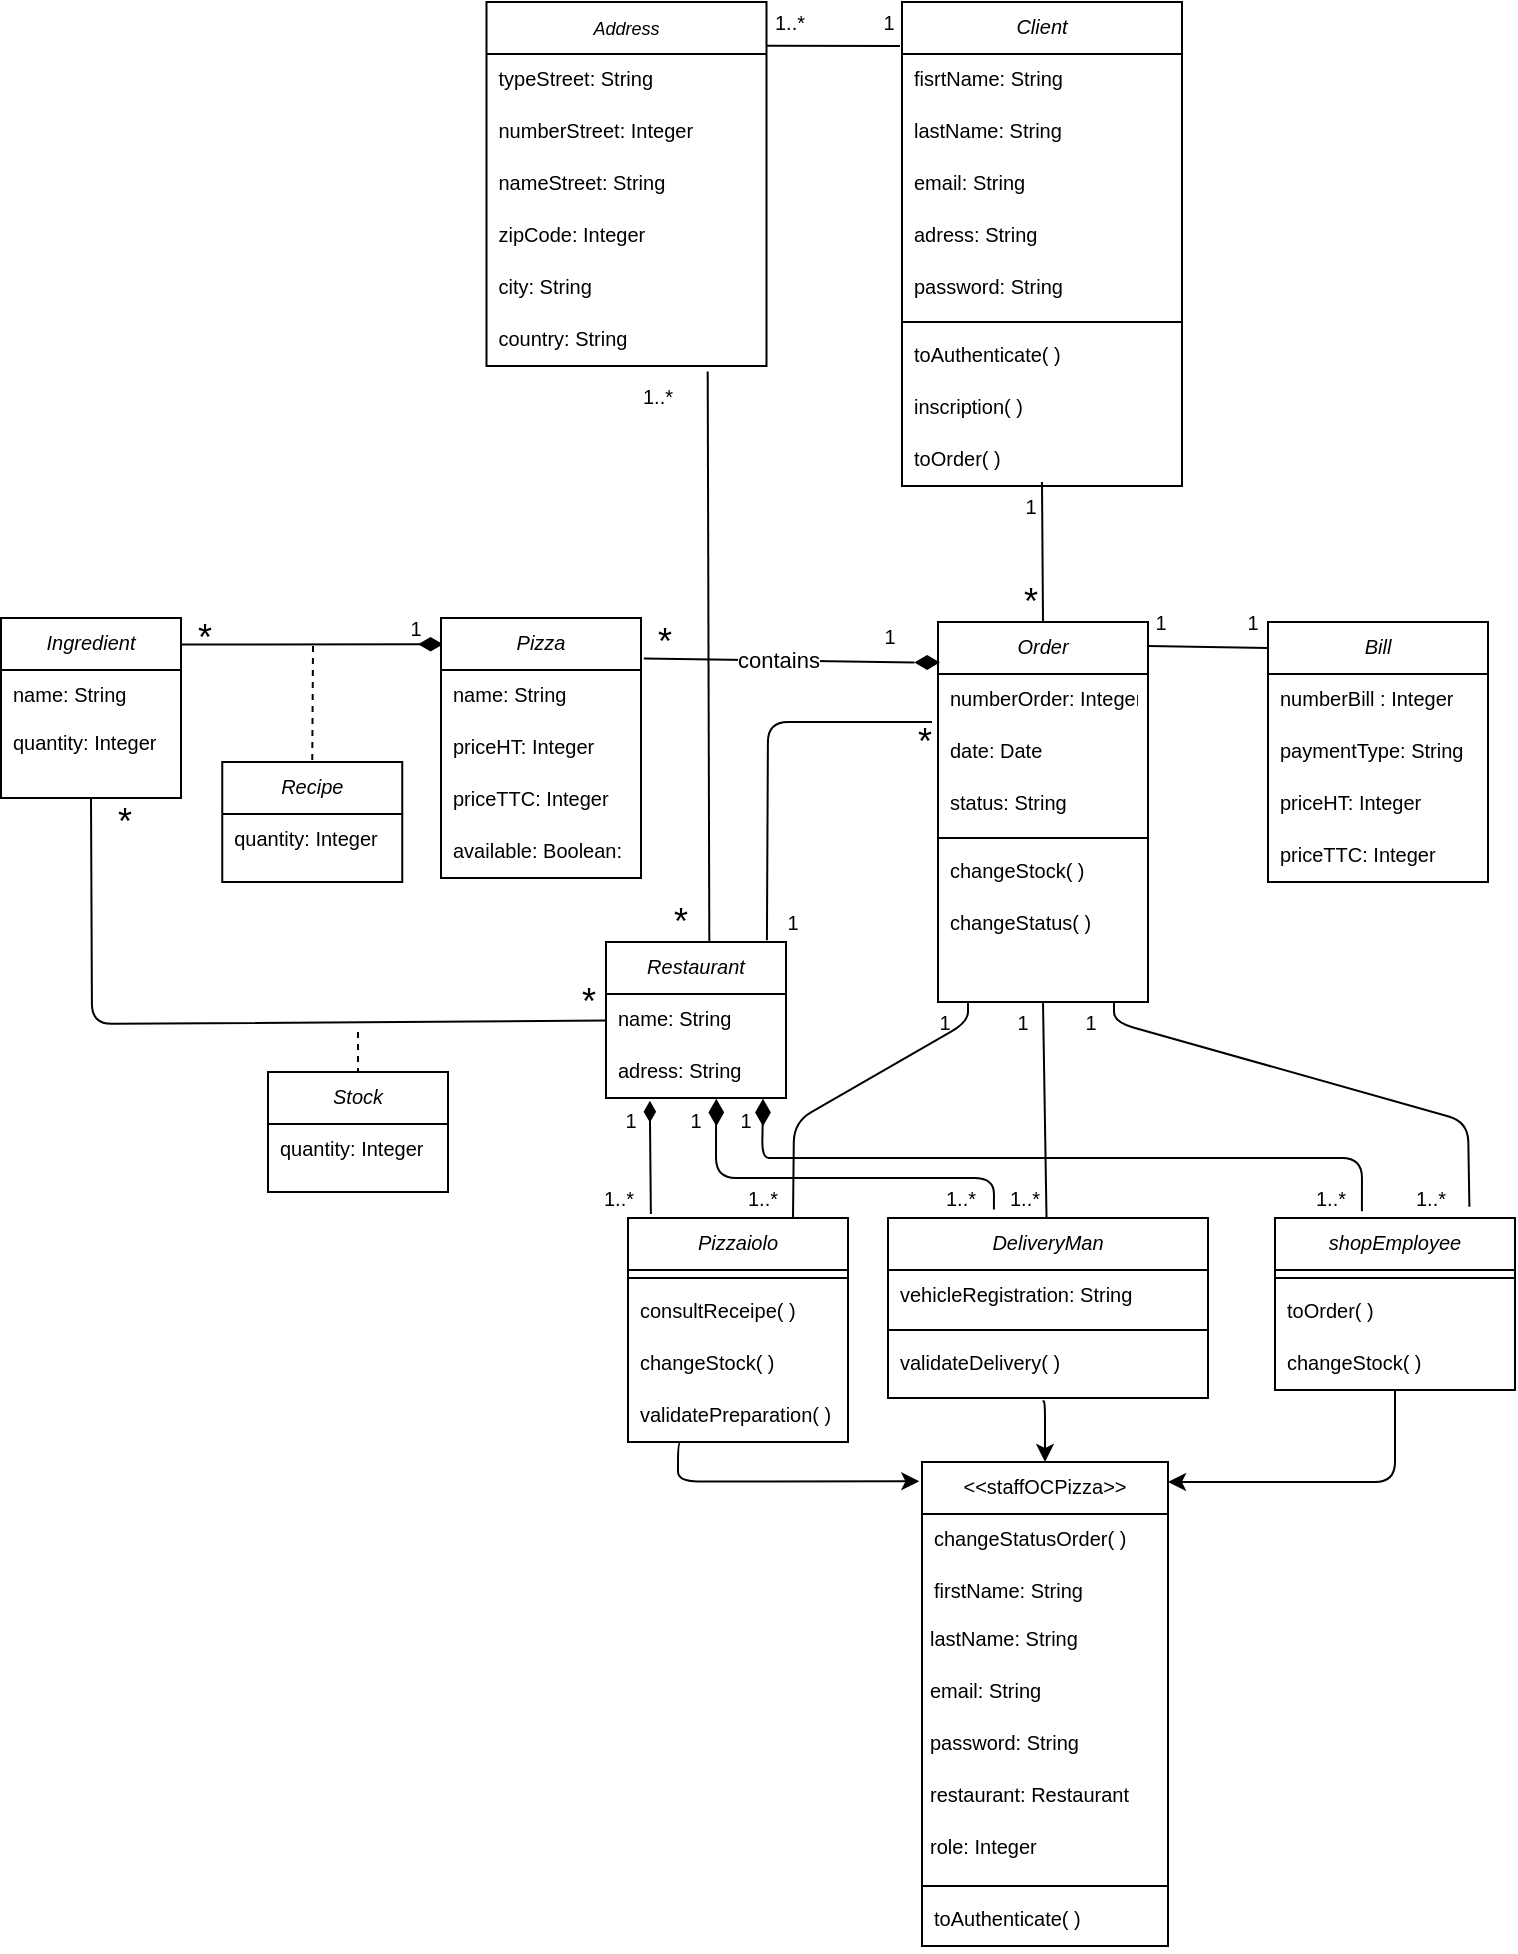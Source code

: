 <mxfile version="13.6.2" type="github">
  <diagram id="C5RBs43oDa-KdzZeNtuy" name="Page-1">
    <mxGraphModel dx="528" dy="497" grid="1" gridSize="10" guides="1" tooltips="1" connect="1" arrows="1" fold="1" page="1" pageScale="1" pageWidth="827" pageHeight="1169" math="0" shadow="0">
      <root>
        <mxCell id="WIyWlLk6GJQsqaUBKTNV-0" />
        <mxCell id="WIyWlLk6GJQsqaUBKTNV-1" parent="WIyWlLk6GJQsqaUBKTNV-0" />
        <mxCell id="lugFvvRaNLMIri5eGXb2-3" value="" style="endArrow=none;html=1;exitX=0.5;exitY=0;exitDx=0;exitDy=0;" parent="WIyWlLk6GJQsqaUBKTNV-1" source="zkfFHV4jXpPFQw0GAbJ--13" edge="1">
          <mxGeometry width="50" height="50" relative="1" as="geometry">
            <mxPoint x="542" y="510" as="sourcePoint" />
            <mxPoint x="527" y="250" as="targetPoint" />
          </mxGeometry>
        </mxCell>
        <mxCell id="lugFvvRaNLMIri5eGXb2-5" value="" style="endArrow=none;html=1;exitX=1;exitY=0.063;exitDx=0;exitDy=0;exitPerimeter=0;" parent="WIyWlLk6GJQsqaUBKTNV-1" source="zkfFHV4jXpPFQw0GAbJ--13" edge="1">
          <mxGeometry width="50" height="50" relative="1" as="geometry">
            <mxPoint x="670" y="440" as="sourcePoint" />
            <mxPoint x="640" y="333" as="targetPoint" />
          </mxGeometry>
        </mxCell>
        <mxCell id="lugFvvRaNLMIri5eGXb2-20" value="contains" style="endArrow=none;html=1;exitX=1.014;exitY=0.156;exitDx=0;exitDy=0;exitPerimeter=0;entryX=1.084;entryY=0.507;entryDx=0;entryDy=0;entryPerimeter=0;" parent="WIyWlLk6GJQsqaUBKTNV-1" source="lugFvvRaNLMIri5eGXb2-15" target="lugFvvRaNLMIri5eGXb2-106" edge="1">
          <mxGeometry width="50" height="50" relative="1" as="geometry">
            <mxPoint x="400" y="336" as="sourcePoint" />
            <mxPoint x="440" y="336" as="targetPoint" />
          </mxGeometry>
        </mxCell>
        <mxCell id="lugFvvRaNLMIri5eGXb2-25" value="" style="endArrow=none;html=1;exitX=1.005;exitY=0.147;exitDx=0;exitDy=0;exitPerimeter=0;entryX=0.898;entryY=0.507;entryDx=0;entryDy=0;entryPerimeter=0;" parent="WIyWlLk6GJQsqaUBKTNV-1" source="lugFvvRaNLMIri5eGXb2-21" target="lugFvvRaNLMIri5eGXb2-108" edge="1">
          <mxGeometry width="50" height="50" relative="1" as="geometry">
            <mxPoint x="210.98" y="328" as="sourcePoint" />
            <mxPoint x="206.5" y="333" as="targetPoint" />
          </mxGeometry>
        </mxCell>
        <mxCell id="lugFvvRaNLMIri5eGXb2-30" value="" style="endArrow=none;html=1;fontSize=10;entryX=0.5;entryY=0;entryDx=0;entryDy=0;rounded=1;dashed=1;" parent="WIyWlLk6GJQsqaUBKTNV-1" target="lugFvvRaNLMIri5eGXb2-26" edge="1">
          <mxGeometry width="50" height="50" relative="1" as="geometry">
            <mxPoint x="162.5" y="332" as="sourcePoint" />
            <mxPoint x="186.5" y="262" as="targetPoint" />
          </mxGeometry>
        </mxCell>
        <mxCell id="lugFvvRaNLMIri5eGXb2-35" value="" style="endArrow=none;html=1;fontSize=10;entryX=0.5;entryY=0;entryDx=0;entryDy=0;dashed=1;" parent="WIyWlLk6GJQsqaUBKTNV-1" target="lugFvvRaNLMIri5eGXb2-32" edge="1">
          <mxGeometry width="50" height="50" relative="1" as="geometry">
            <mxPoint x="185" y="525" as="sourcePoint" />
            <mxPoint x="180" y="415" as="targetPoint" />
          </mxGeometry>
        </mxCell>
        <mxCell id="lugFvvRaNLMIri5eGXb2-36" value="" style="endArrow=none;html=1;fontSize=10;entryX=0.5;entryY=1;entryDx=0;entryDy=0;" parent="WIyWlLk6GJQsqaUBKTNV-1" source="zkfFHV4jXpPFQw0GAbJ--6" target="lugFvvRaNLMIri5eGXb2-21" edge="1">
          <mxGeometry width="50" height="50" relative="1" as="geometry">
            <mxPoint x="90" y="570" as="sourcePoint" />
            <mxPoint x="140" y="520" as="targetPoint" />
            <Array as="points">
              <mxPoint x="52" y="521" />
            </Array>
          </mxGeometry>
        </mxCell>
        <mxCell id="lugFvvRaNLMIri5eGXb2-37" value="" style="endArrow=none;html=1;fontSize=10;exitX=0.894;exitY=-0.011;exitDx=0;exitDy=0;endSize=1;startSize=1;exitPerimeter=0;" parent="WIyWlLk6GJQsqaUBKTNV-1" source="zkfFHV4jXpPFQw0GAbJ--6" edge="1">
          <mxGeometry width="50" height="50" relative="1" as="geometry">
            <mxPoint x="380" y="490" as="sourcePoint" />
            <mxPoint x="472" y="370" as="targetPoint" />
            <Array as="points">
              <mxPoint x="390" y="370" />
            </Array>
          </mxGeometry>
        </mxCell>
        <mxCell id="lugFvvRaNLMIri5eGXb2-59" value="" style="endArrow=none;html=1;fontSize=10;entryX=0.5;entryY=1;entryDx=0;entryDy=0;" parent="WIyWlLk6GJQsqaUBKTNV-1" source="lugFvvRaNLMIri5eGXb2-44" target="zkfFHV4jXpPFQw0GAbJ--13" edge="1">
          <mxGeometry width="50" height="50" relative="1" as="geometry">
            <mxPoint x="510" y="570" as="sourcePoint" />
            <mxPoint x="560" y="520" as="targetPoint" />
          </mxGeometry>
        </mxCell>
        <mxCell id="lugFvvRaNLMIri5eGXb2-60" value="" style="endArrow=none;html=1;strokeColor=#000000;fontSize=10;exitX=0.75;exitY=0;exitDx=0;exitDy=0;" parent="WIyWlLk6GJQsqaUBKTNV-1" source="lugFvvRaNLMIri5eGXb2-38" edge="1">
          <mxGeometry width="50" height="50" relative="1" as="geometry">
            <mxPoint x="410" y="590" as="sourcePoint" />
            <mxPoint x="490" y="510" as="targetPoint" />
            <Array as="points">
              <mxPoint x="403" y="570" />
              <mxPoint x="490" y="520" />
            </Array>
          </mxGeometry>
        </mxCell>
        <mxCell id="lugFvvRaNLMIri5eGXb2-61" value="" style="endArrow=none;html=1;strokeColor=#000000;fontSize=10;exitX=0.81;exitY=-0.066;exitDx=0;exitDy=0;exitPerimeter=0;" parent="WIyWlLk6GJQsqaUBKTNV-1" source="lugFvvRaNLMIri5eGXb2-48" edge="1">
          <mxGeometry width="50" height="50" relative="1" as="geometry">
            <mxPoint x="740" y="659" as="sourcePoint" />
            <mxPoint x="563" y="510" as="targetPoint" />
            <Array as="points">
              <mxPoint x="740" y="570" />
              <mxPoint x="563" y="520" />
            </Array>
          </mxGeometry>
        </mxCell>
        <mxCell id="lugFvvRaNLMIri5eGXb2-63" value="" style="endArrow=none;html=1;strokeColor=#000000;fontSize=10;exitX=0.331;exitY=-0.047;exitDx=0;exitDy=0;exitPerimeter=0;entryX=0.937;entryY=0.519;entryDx=0;entryDy=0;entryPerimeter=0;" parent="WIyWlLk6GJQsqaUBKTNV-1" source="lugFvvRaNLMIri5eGXb2-44" target="lugFvvRaNLMIri5eGXb2-104" edge="1">
          <mxGeometry width="50" height="50" relative="1" as="geometry">
            <mxPoint x="443" y="548" as="sourcePoint" />
            <mxPoint x="333" y="588" as="targetPoint" />
            <Array as="points">
              <mxPoint x="503" y="598" />
              <mxPoint x="364" y="598" />
            </Array>
          </mxGeometry>
        </mxCell>
        <mxCell id="lugFvvRaNLMIri5eGXb2-68" value="1" style="text;html=1;strokeColor=none;fillColor=none;align=center;verticalAlign=middle;whiteSpace=wrap;rounded=0;fontSize=10;" parent="WIyWlLk6GJQsqaUBKTNV-1" vertex="1">
          <mxGeometry x="510" y="252" width="23" height="20" as="geometry" />
        </mxCell>
        <mxCell id="lugFvvRaNLMIri5eGXb2-69" value="&lt;font style=&quot;font-size: 18px&quot;&gt;*&lt;/font&gt;" style="text;html=1;strokeColor=none;fillColor=none;align=center;verticalAlign=middle;whiteSpace=wrap;rounded=0;fontSize=10;" parent="WIyWlLk6GJQsqaUBKTNV-1" vertex="1">
          <mxGeometry x="510" y="300" width="23" height="20" as="geometry" />
        </mxCell>
        <mxCell id="lugFvvRaNLMIri5eGXb2-70" value="1" style="text;html=1;strokeColor=none;fillColor=none;align=center;verticalAlign=middle;whiteSpace=wrap;rounded=0;fontSize=10;" parent="WIyWlLk6GJQsqaUBKTNV-1" vertex="1">
          <mxGeometry x="442.83" y="320.5" width="15.5" height="13" as="geometry" />
        </mxCell>
        <mxCell id="lugFvvRaNLMIri5eGXb2-71" value="&lt;font style=&quot;font-size: 18px&quot;&gt;*&lt;/font&gt;" style="text;html=1;strokeColor=none;fillColor=none;align=center;verticalAlign=middle;whiteSpace=wrap;rounded=0;fontSize=10;" parent="WIyWlLk6GJQsqaUBKTNV-1" vertex="1">
          <mxGeometry x="327" y="320" width="23" height="20" as="geometry" />
        </mxCell>
        <mxCell id="lugFvvRaNLMIri5eGXb2-73" value="1" style="text;html=1;strokeColor=none;fillColor=none;align=center;verticalAlign=middle;whiteSpace=wrap;rounded=0;fontSize=10;" parent="WIyWlLk6GJQsqaUBKTNV-1" vertex="1">
          <mxGeometry x="620.5" y="310" width="23" height="20" as="geometry" />
        </mxCell>
        <mxCell id="lugFvvRaNLMIri5eGXb2-74" value="1" style="text;html=1;strokeColor=none;fillColor=none;align=center;verticalAlign=middle;whiteSpace=wrap;rounded=0;fontSize=10;" parent="WIyWlLk6GJQsqaUBKTNV-1" vertex="1">
          <mxGeometry x="574.5" y="310" width="23" height="20" as="geometry" />
        </mxCell>
        <mxCell id="lugFvvRaNLMIri5eGXb2-75" value="1" style="text;html=1;strokeColor=none;fillColor=none;align=center;verticalAlign=middle;whiteSpace=wrap;rounded=0;fontSize=10;" parent="WIyWlLk6GJQsqaUBKTNV-1" vertex="1">
          <mxGeometry x="206.33" y="314.5" width="15.75" height="17" as="geometry" />
        </mxCell>
        <mxCell id="lugFvvRaNLMIri5eGXb2-77" value="&lt;font style=&quot;font-size: 18px&quot;&gt;*&lt;/font&gt;" style="text;html=1;strokeColor=none;fillColor=none;align=center;verticalAlign=middle;whiteSpace=wrap;rounded=0;fontSize=10;" parent="WIyWlLk6GJQsqaUBKTNV-1" vertex="1">
          <mxGeometry x="96.5" y="318" width="23" height="20" as="geometry" />
        </mxCell>
        <mxCell id="lugFvvRaNLMIri5eGXb2-151" value="Address" style="swimlane;fontStyle=2;childLayout=stackLayout;horizontal=1;startSize=26;fillColor=none;horizontalStack=0;resizeParent=1;resizeParentMax=0;resizeLast=0;collapsible=1;marginBottom=0;strokeWidth=1;fontSize=9;" parent="WIyWlLk6GJQsqaUBKTNV-1" vertex="1">
          <mxGeometry x="249.25" y="10" width="140" height="182" as="geometry" />
        </mxCell>
        <mxCell id="lugFvvRaNLMIri5eGXb2-152" value="typeStreet: String" style="text;strokeColor=none;fillColor=none;align=left;verticalAlign=top;spacingLeft=4;spacingRight=4;overflow=hidden;rotatable=0;points=[[0,0.5],[1,0.5]];portConstraint=eastwest;fontSize=10;" parent="lugFvvRaNLMIri5eGXb2-151" vertex="1">
          <mxGeometry y="26" width="140" height="26" as="geometry" />
        </mxCell>
        <mxCell id="lugFvvRaNLMIri5eGXb2-153" value="numberStreet: Integer" style="text;strokeColor=none;fillColor=none;align=left;verticalAlign=top;spacingLeft=4;spacingRight=4;overflow=hidden;rotatable=0;points=[[0,0.5],[1,0.5]];portConstraint=eastwest;fontSize=10;" parent="lugFvvRaNLMIri5eGXb2-151" vertex="1">
          <mxGeometry y="52" width="140" height="26" as="geometry" />
        </mxCell>
        <mxCell id="lugFvvRaNLMIri5eGXb2-154" value="nameStreet: String" style="text;strokeColor=none;fillColor=none;align=left;verticalAlign=top;spacingLeft=4;spacingRight=4;overflow=hidden;rotatable=0;points=[[0,0.5],[1,0.5]];portConstraint=eastwest;fontSize=10;" parent="lugFvvRaNLMIri5eGXb2-151" vertex="1">
          <mxGeometry y="78" width="140" height="26" as="geometry" />
        </mxCell>
        <mxCell id="lugFvvRaNLMIri5eGXb2-155" value="zipCode: Integer" style="text;strokeColor=none;fillColor=none;align=left;verticalAlign=top;spacingLeft=4;spacingRight=4;overflow=hidden;rotatable=0;points=[[0,0.5],[1,0.5]];portConstraint=eastwest;fontSize=10;" parent="lugFvvRaNLMIri5eGXb2-151" vertex="1">
          <mxGeometry y="104" width="140" height="26" as="geometry" />
        </mxCell>
        <mxCell id="lugFvvRaNLMIri5eGXb2-156" value="city: String" style="text;strokeColor=none;fillColor=none;align=left;verticalAlign=top;spacingLeft=4;spacingRight=4;overflow=hidden;rotatable=0;points=[[0,0.5],[1,0.5]];portConstraint=eastwest;fontSize=10;" parent="lugFvvRaNLMIri5eGXb2-151" vertex="1">
          <mxGeometry y="130" width="140" height="26" as="geometry" />
        </mxCell>
        <mxCell id="lugFvvRaNLMIri5eGXb2-157" value="country: String" style="text;strokeColor=none;fillColor=none;align=left;verticalAlign=top;spacingLeft=4;spacingRight=4;overflow=hidden;rotatable=0;points=[[0,0.5],[1,0.5]];portConstraint=eastwest;fontSize=10;" parent="lugFvvRaNLMIri5eGXb2-151" vertex="1">
          <mxGeometry y="156" width="140" height="26" as="geometry" />
        </mxCell>
        <mxCell id="lugFvvRaNLMIri5eGXb2-79" value="1" style="text;html=1;strokeColor=none;fillColor=none;align=center;verticalAlign=middle;whiteSpace=wrap;rounded=0;fontSize=10;" parent="WIyWlLk6GJQsqaUBKTNV-1" vertex="1">
          <mxGeometry x="391" y="460" width="23" height="20" as="geometry" />
        </mxCell>
        <mxCell id="lugFvvRaNLMIri5eGXb2-80" value="&lt;font style=&quot;font-size: 18px&quot;&gt;*&lt;/font&gt;" style="text;html=1;strokeColor=none;fillColor=none;align=center;verticalAlign=middle;whiteSpace=wrap;rounded=0;fontSize=10;" parent="WIyWlLk6GJQsqaUBKTNV-1" vertex="1">
          <mxGeometry x="457" y="370" width="23" height="20" as="geometry" />
        </mxCell>
        <mxCell id="zkfFHV4jXpPFQw0GAbJ--0" value="Client" style="swimlane;fontStyle=2;align=center;verticalAlign=top;childLayout=stackLayout;horizontal=1;startSize=26;horizontalStack=0;resizeParent=1;resizeLast=0;collapsible=1;marginBottom=0;rounded=0;shadow=0;strokeWidth=1;fontSize=10;" parent="WIyWlLk6GJQsqaUBKTNV-1" vertex="1">
          <mxGeometry x="457" y="10" width="140" height="242" as="geometry">
            <mxRectangle x="230" y="140" width="160" height="26" as="alternateBounds" />
          </mxGeometry>
        </mxCell>
        <mxCell id="zkfFHV4jXpPFQw0GAbJ--1" value="fisrtName: String" style="text;align=left;verticalAlign=top;spacingLeft=4;spacingRight=4;overflow=hidden;rotatable=0;points=[[0,0.5],[1,0.5]];portConstraint=eastwest;strokeWidth=1;fontSize=10;" parent="zkfFHV4jXpPFQw0GAbJ--0" vertex="1">
          <mxGeometry y="26" width="140" height="26" as="geometry" />
        </mxCell>
        <mxCell id="zkfFHV4jXpPFQw0GAbJ--2" value="lastName: String" style="text;align=left;verticalAlign=top;spacingLeft=4;spacingRight=4;overflow=hidden;rotatable=0;points=[[0,0.5],[1,0.5]];portConstraint=eastwest;rounded=0;shadow=0;html=0;strokeWidth=1;fontSize=10;" parent="zkfFHV4jXpPFQw0GAbJ--0" vertex="1">
          <mxGeometry y="52" width="140" height="26" as="geometry" />
        </mxCell>
        <mxCell id="zkfFHV4jXpPFQw0GAbJ--3" value="email: String" style="text;align=left;verticalAlign=top;spacingLeft=4;spacingRight=4;overflow=hidden;rotatable=0;points=[[0,0.5],[1,0.5]];portConstraint=eastwest;rounded=0;shadow=0;html=0;strokeWidth=1;fontSize=10;" parent="zkfFHV4jXpPFQw0GAbJ--0" vertex="1">
          <mxGeometry y="78" width="140" height="26" as="geometry" />
        </mxCell>
        <mxCell id="zkfFHV4jXpPFQw0GAbJ--5" value="adress: String" style="text;align=left;verticalAlign=top;spacingLeft=4;spacingRight=4;overflow=hidden;rotatable=0;points=[[0,0.5],[1,0.5]];portConstraint=eastwest;strokeWidth=1;fontSize=10;" parent="zkfFHV4jXpPFQw0GAbJ--0" vertex="1">
          <mxGeometry y="104" width="140" height="26" as="geometry" />
        </mxCell>
        <mxCell id="lugFvvRaNLMIri5eGXb2-7" value="password: String" style="text;align=left;verticalAlign=top;spacingLeft=4;spacingRight=4;overflow=hidden;rotatable=0;points=[[0,0.5],[1,0.5]];portConstraint=eastwest;strokeWidth=1;fontSize=10;" parent="zkfFHV4jXpPFQw0GAbJ--0" vertex="1">
          <mxGeometry y="130" width="140" height="26" as="geometry" />
        </mxCell>
        <mxCell id="zkfFHV4jXpPFQw0GAbJ--4" value="" style="line;html=1;strokeWidth=1;align=left;verticalAlign=middle;spacingTop=-1;spacingLeft=3;spacingRight=3;rotatable=0;labelPosition=right;points=[];portConstraint=eastwest;" parent="zkfFHV4jXpPFQw0GAbJ--0" vertex="1">
          <mxGeometry y="156" width="140" height="8" as="geometry" />
        </mxCell>
        <mxCell id="lugFvvRaNLMIri5eGXb2-8" value="toAuthenticate( )" style="text;align=left;verticalAlign=top;spacingLeft=4;spacingRight=4;overflow=hidden;rotatable=0;points=[[0,0.5],[1,0.5]];portConstraint=eastwest;strokeWidth=1;fontSize=10;" parent="zkfFHV4jXpPFQw0GAbJ--0" vertex="1">
          <mxGeometry y="164" width="140" height="26" as="geometry" />
        </mxCell>
        <mxCell id="lugFvvRaNLMIri5eGXb2-115" value="inscription( ) " style="text;align=left;verticalAlign=top;spacingLeft=4;spacingRight=4;overflow=hidden;rotatable=0;points=[[0,0.5],[1,0.5]];portConstraint=eastwest;strokeWidth=1;fontSize=10;" parent="zkfFHV4jXpPFQw0GAbJ--0" vertex="1">
          <mxGeometry y="190" width="140" height="26" as="geometry" />
        </mxCell>
        <mxCell id="lugFvvRaNLMIri5eGXb2-116" value="toOrder( )" style="text;align=left;verticalAlign=top;spacingLeft=4;spacingRight=4;overflow=hidden;rotatable=0;points=[[0,0.5],[1,0.5]];portConstraint=eastwest;strokeWidth=1;fontSize=10;" parent="zkfFHV4jXpPFQw0GAbJ--0" vertex="1">
          <mxGeometry y="216" width="140" height="26" as="geometry" />
        </mxCell>
        <mxCell id="lugFvvRaNLMIri5eGXb2-81" value="1" style="text;html=1;strokeColor=none;fillColor=none;align=center;verticalAlign=middle;whiteSpace=wrap;rounded=0;fontSize=10;" parent="WIyWlLk6GJQsqaUBKTNV-1" vertex="1">
          <mxGeometry x="315.5" y="558" width="11" height="22.5" as="geometry" />
        </mxCell>
        <mxCell id="lugFvvRaNLMIri5eGXb2-84" value="1" style="text;html=1;strokeColor=none;fillColor=none;align=center;verticalAlign=middle;whiteSpace=wrap;rounded=0;fontSize=10;" parent="WIyWlLk6GJQsqaUBKTNV-1" vertex="1">
          <mxGeometry x="376" y="561.75" width="6" height="15" as="geometry" />
        </mxCell>
        <mxCell id="lugFvvRaNLMIri5eGXb2-85" value="1" style="text;html=1;strokeColor=none;fillColor=none;align=center;verticalAlign=middle;whiteSpace=wrap;rounded=0;fontSize=10;" parent="WIyWlLk6GJQsqaUBKTNV-1" vertex="1">
          <mxGeometry x="350" y="561.75" width="8" height="15" as="geometry" />
        </mxCell>
        <mxCell id="lugFvvRaNLMIri5eGXb2-86" value="" style="endArrow=none;html=1;strokeColor=#000000;fontSize=10;entryX=0.908;entryY=0.519;entryDx=0;entryDy=0;exitX=0.308;exitY=-0.05;exitDx=0;exitDy=0;exitPerimeter=0;entryPerimeter=0;" parent="WIyWlLk6GJQsqaUBKTNV-1" target="lugFvvRaNLMIri5eGXb2-105" edge="1">
          <mxGeometry width="50" height="50" relative="1" as="geometry">
            <mxPoint x="686.96" y="614.6" as="sourcePoint" />
            <mxPoint x="340.5" y="558" as="targetPoint" />
            <Array as="points">
              <mxPoint x="687" y="588" />
              <mxPoint x="401" y="588" />
              <mxPoint x="387" y="588" />
            </Array>
          </mxGeometry>
        </mxCell>
        <mxCell id="lugFvvRaNLMIri5eGXb2-88" value="1" style="text;html=1;strokeColor=none;fillColor=none;align=center;verticalAlign=middle;whiteSpace=wrap;rounded=0;fontSize=10;" parent="WIyWlLk6GJQsqaUBKTNV-1" vertex="1">
          <mxGeometry x="467" y="510" width="23" height="20" as="geometry" />
        </mxCell>
        <mxCell id="lugFvvRaNLMIri5eGXb2-89" value="1" style="text;html=1;strokeColor=none;fillColor=none;align=center;verticalAlign=middle;whiteSpace=wrap;rounded=0;fontSize=10;" parent="WIyWlLk6GJQsqaUBKTNV-1" vertex="1">
          <mxGeometry x="506" y="510" width="23" height="20" as="geometry" />
        </mxCell>
        <mxCell id="lugFvvRaNLMIri5eGXb2-90" value="1" style="text;html=1;strokeColor=none;fillColor=none;align=center;verticalAlign=middle;whiteSpace=wrap;rounded=0;fontSize=10;" parent="WIyWlLk6GJQsqaUBKTNV-1" vertex="1">
          <mxGeometry x="540" y="510" width="23" height="20" as="geometry" />
        </mxCell>
        <mxCell id="lugFvvRaNLMIri5eGXb2-92" value="1..*" style="text;html=1;strokeColor=none;fillColor=none;align=center;verticalAlign=middle;whiteSpace=wrap;rounded=0;fontSize=10;" parent="WIyWlLk6GJQsqaUBKTNV-1" vertex="1">
          <mxGeometry x="376" y="598" width="23" height="20" as="geometry" />
        </mxCell>
        <mxCell id="lugFvvRaNLMIri5eGXb2-93" value="1..*" style="text;html=1;strokeColor=none;fillColor=none;align=center;verticalAlign=middle;whiteSpace=wrap;rounded=0;fontSize=10;" parent="WIyWlLk6GJQsqaUBKTNV-1" vertex="1">
          <mxGeometry x="507" y="598" width="23" height="20" as="geometry" />
        </mxCell>
        <mxCell id="lugFvvRaNLMIri5eGXb2-94" value="1..*" style="text;html=1;strokeColor=none;fillColor=none;align=center;verticalAlign=middle;whiteSpace=wrap;rounded=0;fontSize=10;" parent="WIyWlLk6GJQsqaUBKTNV-1" vertex="1">
          <mxGeometry x="710" y="598" width="23" height="20" as="geometry" />
        </mxCell>
        <mxCell id="lugFvvRaNLMIri5eGXb2-96" value="" style="endArrow=none;html=1;strokeColor=#000000;fontSize=10;exitX=0.104;exitY=-0.018;exitDx=0;exitDy=0;exitPerimeter=0;" parent="WIyWlLk6GJQsqaUBKTNV-1" source="lugFvvRaNLMIri5eGXb2-38" target="lugFvvRaNLMIri5eGXb2-103" edge="1">
          <mxGeometry width="50" height="50" relative="1" as="geometry">
            <mxPoint x="296" y="638" as="sourcePoint" />
            <mxPoint x="296" y="578" as="targetPoint" />
            <Array as="points" />
          </mxGeometry>
        </mxCell>
        <mxCell id="lugFvvRaNLMIri5eGXb2-103" value="" style="html=1;whiteSpace=wrap;aspect=fixed;shape=isoRectangle;strokeWidth=1;fontSize=10;rotation=90;fillColor=#000000;" parent="WIyWlLk6GJQsqaUBKTNV-1" vertex="1">
          <mxGeometry x="326.5" y="562.17" width="8.89" height="5.33" as="geometry" />
        </mxCell>
        <mxCell id="lugFvvRaNLMIri5eGXb2-104" value="" style="html=1;whiteSpace=wrap;aspect=fixed;shape=isoRectangle;strokeWidth=1;fontSize=10;rotation=90;fillColor=#000000;" parent="WIyWlLk6GJQsqaUBKTNV-1" vertex="1">
          <mxGeometry x="358.33" y="561.75" width="11.67" height="7" as="geometry" />
        </mxCell>
        <mxCell id="lugFvvRaNLMIri5eGXb2-105" value="" style="html=1;whiteSpace=wrap;aspect=fixed;shape=isoRectangle;strokeWidth=1;fontSize=10;rotation=90;fillColor=#000000;" parent="WIyWlLk6GJQsqaUBKTNV-1" vertex="1">
          <mxGeometry x="381.66" y="561.75" width="11.67" height="7" as="geometry" />
        </mxCell>
        <mxCell id="zkfFHV4jXpPFQw0GAbJ--13" value="Order" style="swimlane;fontStyle=2;align=center;verticalAlign=top;childLayout=stackLayout;horizontal=1;startSize=26;horizontalStack=0;resizeParent=1;resizeLast=0;collapsible=1;marginBottom=0;rounded=0;shadow=0;strokeWidth=1;fontSize=10;" parent="WIyWlLk6GJQsqaUBKTNV-1" vertex="1">
          <mxGeometry x="475" y="320" width="105" height="190" as="geometry">
            <mxRectangle x="340" y="380" width="170" height="26" as="alternateBounds" />
          </mxGeometry>
        </mxCell>
        <mxCell id="zkfFHV4jXpPFQw0GAbJ--14" value="numberOrder: Integer" style="text;align=left;verticalAlign=top;spacingLeft=4;spacingRight=4;overflow=hidden;rotatable=0;points=[[0,0.5],[1,0.5]];portConstraint=eastwest;fontSize=10;" parent="zkfFHV4jXpPFQw0GAbJ--13" vertex="1">
          <mxGeometry y="26" width="105" height="26" as="geometry" />
        </mxCell>
        <mxCell id="lugFvvRaNLMIri5eGXb2-12" value="date: Date&#xa;" style="text;align=left;verticalAlign=top;spacingLeft=4;spacingRight=4;overflow=hidden;rotatable=0;points=[[0,0.5],[1,0.5]];portConstraint=eastwest;fontSize=10;" parent="zkfFHV4jXpPFQw0GAbJ--13" vertex="1">
          <mxGeometry y="52" width="105" height="26" as="geometry" />
        </mxCell>
        <mxCell id="lugFvvRaNLMIri5eGXb2-13" value="status: String" style="text;align=left;verticalAlign=top;spacingLeft=4;spacingRight=4;overflow=hidden;rotatable=0;points=[[0,0.5],[1,0.5]];portConstraint=eastwest;fontSize=10;" parent="zkfFHV4jXpPFQw0GAbJ--13" vertex="1">
          <mxGeometry y="78" width="105" height="26" as="geometry" />
        </mxCell>
        <mxCell id="lugFvvRaNLMIri5eGXb2-117" value="" style="line;html=1;strokeWidth=1;align=left;verticalAlign=middle;spacingTop=-1;spacingLeft=3;spacingRight=3;rotatable=0;labelPosition=right;points=[];portConstraint=eastwest;" parent="zkfFHV4jXpPFQw0GAbJ--13" vertex="1">
          <mxGeometry y="104" width="105" height="8" as="geometry" />
        </mxCell>
        <mxCell id="lugFvvRaNLMIri5eGXb2-118" value="changeStock( )" style="text;align=left;verticalAlign=top;spacingLeft=4;spacingRight=4;overflow=hidden;rotatable=0;points=[[0,0.5],[1,0.5]];portConstraint=eastwest;fontSize=10;" parent="zkfFHV4jXpPFQw0GAbJ--13" vertex="1">
          <mxGeometry y="112" width="105" height="26" as="geometry" />
        </mxCell>
        <mxCell id="lugFvvRaNLMIri5eGXb2-119" value="changeStatus( ) " style="text;align=left;verticalAlign=top;spacingLeft=4;spacingRight=4;overflow=hidden;rotatable=0;points=[[0,0.5],[1,0.5]];portConstraint=eastwest;fontSize=10;" parent="zkfFHV4jXpPFQw0GAbJ--13" vertex="1">
          <mxGeometry y="138" width="105" height="26" as="geometry" />
        </mxCell>
        <mxCell id="zkfFHV4jXpPFQw0GAbJ--17" value="Bill" style="swimlane;fontStyle=2;align=center;verticalAlign=top;childLayout=stackLayout;horizontal=1;startSize=26;horizontalStack=0;resizeParent=1;resizeLast=0;collapsible=1;marginBottom=0;rounded=0;shadow=0;strokeWidth=1;fontSize=10;" parent="WIyWlLk6GJQsqaUBKTNV-1" vertex="1">
          <mxGeometry x="640" y="320" width="110" height="130" as="geometry">
            <mxRectangle x="550" y="140" width="160" height="26" as="alternateBounds" />
          </mxGeometry>
        </mxCell>
        <mxCell id="zkfFHV4jXpPFQw0GAbJ--18" value="numberBill : Integer" style="text;align=left;verticalAlign=top;spacingLeft=4;spacingRight=4;overflow=hidden;rotatable=0;points=[[0,0.5],[1,0.5]];portConstraint=eastwest;fontSize=10;" parent="zkfFHV4jXpPFQw0GAbJ--17" vertex="1">
          <mxGeometry y="26" width="110" height="26" as="geometry" />
        </mxCell>
        <mxCell id="zkfFHV4jXpPFQw0GAbJ--19" value="paymentType: String" style="text;align=left;verticalAlign=top;spacingLeft=4;spacingRight=4;overflow=hidden;rotatable=0;points=[[0,0.5],[1,0.5]];portConstraint=eastwest;rounded=0;shadow=0;html=0;fontSize=10;" parent="zkfFHV4jXpPFQw0GAbJ--17" vertex="1">
          <mxGeometry y="52" width="110" height="26" as="geometry" />
        </mxCell>
        <mxCell id="zkfFHV4jXpPFQw0GAbJ--20" value="priceHT: Integer" style="text;align=left;verticalAlign=top;spacingLeft=4;spacingRight=4;overflow=hidden;rotatable=0;points=[[0,0.5],[1,0.5]];portConstraint=eastwest;rounded=0;shadow=0;html=0;fontSize=10;" parent="zkfFHV4jXpPFQw0GAbJ--17" vertex="1">
          <mxGeometry y="78" width="110" height="26" as="geometry" />
        </mxCell>
        <mxCell id="lugFvvRaNLMIri5eGXb2-149" value="priceTTC: Integer" style="text;align=left;verticalAlign=top;spacingLeft=4;spacingRight=4;overflow=hidden;rotatable=0;points=[[0,0.5],[1,0.5]];portConstraint=eastwest;rounded=0;shadow=0;html=0;fontSize=10;" parent="zkfFHV4jXpPFQw0GAbJ--17" vertex="1">
          <mxGeometry y="104" width="110" height="26" as="geometry" />
        </mxCell>
        <mxCell id="lugFvvRaNLMIri5eGXb2-106" value="" style="html=1;whiteSpace=wrap;aspect=fixed;shape=isoRectangle;strokeWidth=1;fontSize=10;rotation=-180;fillColor=#000000;" parent="WIyWlLk6GJQsqaUBKTNV-1" vertex="1">
          <mxGeometry x="464.17" y="337" width="10.83" height="6.5" as="geometry" />
        </mxCell>
        <mxCell id="lugFvvRaNLMIri5eGXb2-108" value="" style="html=1;whiteSpace=wrap;aspect=fixed;shape=isoRectangle;strokeWidth=1;fontSize=10;rotation=-180;fillColor=#000000;" parent="WIyWlLk6GJQsqaUBKTNV-1" vertex="1">
          <mxGeometry x="216.03" y="328" width="10.47" height="6.28" as="geometry" />
        </mxCell>
        <mxCell id="lugFvvRaNLMIri5eGXb2-109" value="&lt;font style=&quot;font-size: 18px&quot;&gt;*&lt;/font&gt;" style="text;html=1;strokeColor=none;fillColor=none;align=center;verticalAlign=middle;whiteSpace=wrap;rounded=0;fontSize=10;" parent="WIyWlLk6GJQsqaUBKTNV-1" vertex="1">
          <mxGeometry x="56.5" y="410" width="23" height="20" as="geometry" />
        </mxCell>
        <mxCell id="lugFvvRaNLMIri5eGXb2-110" value="&lt;font style=&quot;font-size: 18px&quot;&gt;*&lt;/font&gt;" style="text;html=1;strokeColor=none;fillColor=none;align=center;verticalAlign=middle;whiteSpace=wrap;rounded=0;fontSize=10;" parent="WIyWlLk6GJQsqaUBKTNV-1" vertex="1">
          <mxGeometry x="289" y="500" width="23" height="20" as="geometry" />
        </mxCell>
        <mxCell id="lugFvvRaNLMIri5eGXb2-32" value="Stock" style="swimlane;fontStyle=2;align=center;verticalAlign=top;childLayout=stackLayout;horizontal=1;startSize=26;horizontalStack=0;resizeParent=1;resizeLast=0;collapsible=1;marginBottom=0;rounded=0;shadow=0;strokeWidth=1;fontSize=10;" parent="WIyWlLk6GJQsqaUBKTNV-1" vertex="1">
          <mxGeometry x="140" y="545" width="90" height="60" as="geometry">
            <mxRectangle x="550" y="140" width="160" height="26" as="alternateBounds" />
          </mxGeometry>
        </mxCell>
        <mxCell id="lugFvvRaNLMIri5eGXb2-33" value="quantity: Integer" style="text;align=left;verticalAlign=top;spacingLeft=4;spacingRight=4;overflow=hidden;rotatable=0;points=[[0,0.5],[1,0.5]];portConstraint=eastwest;fontSize=10;" parent="lugFvvRaNLMIri5eGXb2-32" vertex="1">
          <mxGeometry y="26" width="90" height="26" as="geometry" />
        </mxCell>
        <mxCell id="lugFvvRaNLMIri5eGXb2-44" value="DeliveryMan" style="swimlane;fontStyle=2;align=center;verticalAlign=top;childLayout=stackLayout;horizontal=1;startSize=26;horizontalStack=0;resizeParent=1;resizeLast=0;collapsible=1;marginBottom=0;rounded=0;shadow=0;strokeWidth=1;fontSize=10;" parent="WIyWlLk6GJQsqaUBKTNV-1" vertex="1">
          <mxGeometry x="450" y="618" width="160" height="90" as="geometry">
            <mxRectangle x="130" y="380" width="160" height="26" as="alternateBounds" />
          </mxGeometry>
        </mxCell>
        <mxCell id="lugFvvRaNLMIri5eGXb2-46" value="vehicleRegistration: String" style="text;align=left;verticalAlign=top;spacingLeft=4;spacingRight=4;overflow=hidden;rotatable=0;points=[[0,0.5],[1,0.5]];portConstraint=eastwest;rounded=0;shadow=0;html=0;fontSize=10;" parent="lugFvvRaNLMIri5eGXb2-44" vertex="1">
          <mxGeometry y="26" width="160" height="26" as="geometry" />
        </mxCell>
        <mxCell id="lugFvvRaNLMIri5eGXb2-45" value="" style="line;html=1;strokeWidth=1;align=left;verticalAlign=middle;spacingTop=-1;spacingLeft=3;spacingRight=3;rotatable=0;labelPosition=right;points=[];portConstraint=eastwest;" parent="lugFvvRaNLMIri5eGXb2-44" vertex="1">
          <mxGeometry y="52" width="160" height="8" as="geometry" />
        </mxCell>
        <mxCell id="lugFvvRaNLMIri5eGXb2-47" value="validateDelivery( )" style="text;align=left;verticalAlign=top;spacingLeft=4;spacingRight=4;overflow=hidden;rotatable=0;points=[[0,0.5],[1,0.5]];portConstraint=eastwest;rounded=0;shadow=0;html=0;fontSize=10;" parent="lugFvvRaNLMIri5eGXb2-44" vertex="1">
          <mxGeometry y="60" width="160" height="30" as="geometry" />
        </mxCell>
        <mxCell id="lugFvvRaNLMIri5eGXb2-38" value="Pizzaiolo" style="swimlane;fontStyle=2;align=center;verticalAlign=top;childLayout=stackLayout;horizontal=1;startSize=26;horizontalStack=0;resizeParent=1;resizeLast=0;collapsible=1;marginBottom=0;rounded=0;shadow=0;strokeWidth=1;fontSize=10;" parent="WIyWlLk6GJQsqaUBKTNV-1" vertex="1">
          <mxGeometry x="320" y="618" width="110" height="112" as="geometry">
            <mxRectangle x="130" y="380" width="160" height="26" as="alternateBounds" />
          </mxGeometry>
        </mxCell>
        <mxCell id="lugFvvRaNLMIri5eGXb2-41" value="" style="line;html=1;strokeWidth=1;align=left;verticalAlign=middle;spacingTop=-1;spacingLeft=3;spacingRight=3;rotatable=0;labelPosition=right;points=[];portConstraint=eastwest;" parent="lugFvvRaNLMIri5eGXb2-38" vertex="1">
          <mxGeometry y="26" width="110" height="8" as="geometry" />
        </mxCell>
        <mxCell id="lugFvvRaNLMIri5eGXb2-42" value="consultReceipe( )" style="text;align=left;verticalAlign=top;spacingLeft=4;spacingRight=4;overflow=hidden;rotatable=0;points=[[0,0.5],[1,0.5]];portConstraint=eastwest;rounded=0;shadow=0;html=0;fontSize=10;" parent="lugFvvRaNLMIri5eGXb2-38" vertex="1">
          <mxGeometry y="34" width="110" height="26" as="geometry" />
        </mxCell>
        <mxCell id="lugFvvRaNLMIri5eGXb2-139" value="changeStock( )" style="text;align=left;verticalAlign=top;spacingLeft=4;spacingRight=4;overflow=hidden;rotatable=0;points=[[0,0.5],[1,0.5]];portConstraint=eastwest;rounded=0;shadow=0;html=0;fontSize=10;" parent="lugFvvRaNLMIri5eGXb2-38" vertex="1">
          <mxGeometry y="60" width="110" height="26" as="geometry" />
        </mxCell>
        <mxCell id="lugFvvRaNLMIri5eGXb2-148" value="validatePreparation( )" style="text;align=left;verticalAlign=top;spacingLeft=4;spacingRight=4;overflow=hidden;rotatable=0;points=[[0,0.5],[1,0.5]];portConstraint=eastwest;rounded=0;shadow=0;html=0;fontSize=10;" parent="lugFvvRaNLMIri5eGXb2-38" vertex="1">
          <mxGeometry y="86" width="110" height="26" as="geometry" />
        </mxCell>
        <mxCell id="lugFvvRaNLMIri5eGXb2-48" value="shopEmployee" style="swimlane;fontStyle=2;align=center;verticalAlign=top;childLayout=stackLayout;horizontal=1;startSize=26;horizontalStack=0;resizeParent=1;resizeLast=0;collapsible=1;marginBottom=0;rounded=0;shadow=0;strokeWidth=1;fontSize=10;" parent="WIyWlLk6GJQsqaUBKTNV-1" vertex="1">
          <mxGeometry x="643.5" y="618" width="120" height="86" as="geometry">
            <mxRectangle x="130" y="380" width="160" height="26" as="alternateBounds" />
          </mxGeometry>
        </mxCell>
        <mxCell id="lugFvvRaNLMIri5eGXb2-50" value="" style="line;html=1;strokeWidth=1;align=left;verticalAlign=middle;spacingTop=-1;spacingLeft=3;spacingRight=3;rotatable=0;labelPosition=right;points=[];portConstraint=eastwest;" parent="lugFvvRaNLMIri5eGXb2-48" vertex="1">
          <mxGeometry y="26" width="120" height="8" as="geometry" />
        </mxCell>
        <mxCell id="lugFvvRaNLMIri5eGXb2-51" value="toOrder( )" style="text;align=left;verticalAlign=top;spacingLeft=4;spacingRight=4;overflow=hidden;rotatable=0;points=[[0,0.5],[1,0.5]];portConstraint=eastwest;rounded=0;shadow=0;html=0;fontSize=10;" parent="lugFvvRaNLMIri5eGXb2-48" vertex="1">
          <mxGeometry y="34" width="120" height="26" as="geometry" />
        </mxCell>
        <mxCell id="lugFvvRaNLMIri5eGXb2-140" value="changeStock( )" style="text;align=left;verticalAlign=top;spacingLeft=4;spacingRight=4;overflow=hidden;rotatable=0;points=[[0,0.5],[1,0.5]];portConstraint=eastwest;rounded=0;shadow=0;html=0;fontSize=10;" parent="lugFvvRaNLMIri5eGXb2-48" vertex="1">
          <mxGeometry y="60" width="120" height="26" as="geometry" />
        </mxCell>
        <mxCell id="lugFvvRaNLMIri5eGXb2-52" value="&lt;&lt;staffOCPizza&gt;&gt;" style="swimlane;fontStyle=0;align=center;verticalAlign=top;childLayout=stackLayout;horizontal=1;startSize=26;horizontalStack=0;resizeParent=1;resizeLast=0;collapsible=1;marginBottom=0;rounded=0;shadow=0;strokeWidth=1;fontSize=10;" parent="WIyWlLk6GJQsqaUBKTNV-1" vertex="1">
          <mxGeometry x="467" y="740" width="123" height="242" as="geometry">
            <mxRectangle x="130" y="380" width="160" height="26" as="alternateBounds" />
          </mxGeometry>
        </mxCell>
        <mxCell id="lugFvvRaNLMIri5eGXb2-126" value="changeStatusOrder( )" style="text;align=left;verticalAlign=top;spacingLeft=4;spacingRight=4;overflow=hidden;rotatable=0;points=[[0,0.5],[1,0.5]];portConstraint=eastwest;rounded=0;shadow=0;html=0;fontSize=10;" parent="lugFvvRaNLMIri5eGXb2-52" vertex="1">
          <mxGeometry y="26" width="123" height="26" as="geometry" />
        </mxCell>
        <mxCell id="lugFvvRaNLMIri5eGXb2-54" value="firstName: String" style="text;align=left;verticalAlign=top;spacingLeft=4;spacingRight=4;overflow=hidden;rotatable=0;points=[[0,0.5],[1,0.5]];portConstraint=eastwest;rounded=0;shadow=0;html=0;fontSize=10;" parent="lugFvvRaNLMIri5eGXb2-52" vertex="1">
          <mxGeometry y="52" width="123" height="26" as="geometry" />
        </mxCell>
        <mxCell id="lugFvvRaNLMIri5eGXb2-55" value="lastName: String" style="text;align=left;verticalAlign=top;spacingLeft=4;spacingRight=4;overflow=hidden;rotatable=0;points=[[0,0.5],[1,0.5]];portConstraint=eastwest;rounded=0;shadow=0;html=0;fontSize=10;spacing=0;" parent="lugFvvRaNLMIri5eGXb2-52" vertex="1">
          <mxGeometry y="78" width="123" height="26" as="geometry" />
        </mxCell>
        <mxCell id="lugFvvRaNLMIri5eGXb2-122" value="email: String" style="text;align=left;verticalAlign=top;spacingLeft=4;spacingRight=4;overflow=hidden;rotatable=0;points=[[0,0.5],[1,0.5]];portConstraint=eastwest;rounded=0;shadow=0;html=0;fontSize=10;spacing=0;" parent="lugFvvRaNLMIri5eGXb2-52" vertex="1">
          <mxGeometry y="104" width="123" height="26" as="geometry" />
        </mxCell>
        <mxCell id="lugFvvRaNLMIri5eGXb2-114" value="password: String" style="text;align=left;verticalAlign=top;spacingLeft=4;spacingRight=4;overflow=hidden;rotatable=0;points=[[0,0.5],[1,0.5]];portConstraint=eastwest;rounded=0;shadow=0;html=0;fontSize=10;spacing=0;" parent="lugFvvRaNLMIri5eGXb2-52" vertex="1">
          <mxGeometry y="130" width="123" height="26" as="geometry" />
        </mxCell>
        <mxCell id="lugFvvRaNLMIri5eGXb2-123" value="restaurant: Restaurant" style="text;align=left;verticalAlign=top;spacingLeft=4;spacingRight=4;overflow=hidden;rotatable=0;points=[[0,0.5],[1,0.5]];portConstraint=eastwest;rounded=0;shadow=0;html=0;fontSize=10;spacing=0;" parent="lugFvvRaNLMIri5eGXb2-52" vertex="1">
          <mxGeometry y="156" width="123" height="26" as="geometry" />
        </mxCell>
        <mxCell id="lugFvvRaNLMIri5eGXb2-124" value="role: Integer" style="text;align=left;verticalAlign=top;spacingLeft=4;spacingRight=4;overflow=hidden;rotatable=0;points=[[0,0.5],[1,0.5]];portConstraint=eastwest;rounded=0;shadow=0;html=0;fontSize=10;spacing=0;" parent="lugFvvRaNLMIri5eGXb2-52" vertex="1">
          <mxGeometry y="182" width="123" height="26" as="geometry" />
        </mxCell>
        <mxCell id="lugFvvRaNLMIri5eGXb2-113" value="" style="line;html=1;strokeWidth=1;align=left;verticalAlign=middle;spacingTop=-1;spacingLeft=3;spacingRight=3;rotatable=0;labelPosition=right;points=[];portConstraint=eastwest;" parent="lugFvvRaNLMIri5eGXb2-52" vertex="1">
          <mxGeometry y="208" width="123" height="8" as="geometry" />
        </mxCell>
        <mxCell id="lugFvvRaNLMIri5eGXb2-125" value="toAuthenticate( )" style="text;align=left;verticalAlign=top;spacingLeft=4;spacingRight=4;overflow=hidden;rotatable=0;points=[[0,0.5],[1,0.5]];portConstraint=eastwest;rounded=0;shadow=0;html=0;fontSize=10;" parent="lugFvvRaNLMIri5eGXb2-52" vertex="1">
          <mxGeometry y="216" width="123" height="26" as="geometry" />
        </mxCell>
        <mxCell id="lugFvvRaNLMIri5eGXb2-142" value="" style="edgeStyle=segmentEdgeStyle;endArrow=classic;html=1;strokeColor=#000000;fontSize=9;exitX=0.25;exitY=1;exitDx=0;exitDy=0;entryX=-0.011;entryY=0.04;entryDx=0;entryDy=0;entryPerimeter=0;" parent="WIyWlLk6GJQsqaUBKTNV-1" source="lugFvvRaNLMIri5eGXb2-38" target="lugFvvRaNLMIri5eGXb2-52" edge="1">
          <mxGeometry width="50" height="50" relative="1" as="geometry">
            <mxPoint x="330" y="850" as="sourcePoint" />
            <mxPoint x="460" y="770" as="targetPoint" />
            <Array as="points">
              <mxPoint x="345" y="750" />
            </Array>
          </mxGeometry>
        </mxCell>
        <mxCell id="lugFvvRaNLMIri5eGXb2-144" value="" style="edgeStyle=segmentEdgeStyle;endArrow=classic;html=1;strokeColor=#000000;fontSize=9;entryX=0.5;entryY=0;entryDx=0;entryDy=0;exitX=0.483;exitY=1.054;exitDx=0;exitDy=0;exitPerimeter=0;" parent="WIyWlLk6GJQsqaUBKTNV-1" source="lugFvvRaNLMIri5eGXb2-47" target="lugFvvRaNLMIri5eGXb2-52" edge="1">
          <mxGeometry width="50" height="50" relative="1" as="geometry">
            <mxPoint x="630" y="820" as="sourcePoint" />
            <mxPoint x="680" y="770" as="targetPoint" />
          </mxGeometry>
        </mxCell>
        <mxCell id="lugFvvRaNLMIri5eGXb2-147" value="" style="edgeStyle=segmentEdgeStyle;endArrow=classic;html=1;strokeColor=#000000;fontSize=9;exitX=0.5;exitY=1;exitDx=0;exitDy=0;" parent="WIyWlLk6GJQsqaUBKTNV-1" source="lugFvvRaNLMIri5eGXb2-48" edge="1">
          <mxGeometry width="50" height="50" relative="1" as="geometry">
            <mxPoint x="634.68" y="770" as="sourcePoint" />
            <mxPoint x="590" y="750" as="targetPoint" />
            <Array as="points">
              <mxPoint x="704" y="750" />
            </Array>
          </mxGeometry>
        </mxCell>
        <mxCell id="lugFvvRaNLMIri5eGXb2-26" value="Recipe" style="swimlane;fontStyle=2;align=center;verticalAlign=top;childLayout=stackLayout;horizontal=1;startSize=26;horizontalStack=0;resizeParent=1;resizeLast=0;collapsible=1;marginBottom=0;rounded=0;shadow=0;strokeWidth=1;fontSize=10;" parent="WIyWlLk6GJQsqaUBKTNV-1" vertex="1">
          <mxGeometry x="117.13" y="390" width="90" height="60" as="geometry">
            <mxRectangle x="550" y="140" width="160" height="26" as="alternateBounds" />
          </mxGeometry>
        </mxCell>
        <mxCell id="lugFvvRaNLMIri5eGXb2-27" value="quantity: Integer" style="text;align=left;verticalAlign=top;spacingLeft=4;spacingRight=4;overflow=hidden;rotatable=0;points=[[0,0.5],[1,0.5]];portConstraint=eastwest;fontSize=10;" parent="lugFvvRaNLMIri5eGXb2-26" vertex="1">
          <mxGeometry y="26" width="90" height="26" as="geometry" />
        </mxCell>
        <mxCell id="lugFvvRaNLMIri5eGXb2-21" value="Ingredient" style="swimlane;fontStyle=2;align=center;verticalAlign=top;childLayout=stackLayout;horizontal=1;startSize=26;horizontalStack=0;resizeParent=1;resizeLast=0;collapsible=1;marginBottom=0;rounded=0;shadow=0;strokeWidth=1;fontSize=10;" parent="WIyWlLk6GJQsqaUBKTNV-1" vertex="1">
          <mxGeometry x="6.5" y="318" width="90" height="90" as="geometry">
            <mxRectangle x="550" y="140" width="160" height="26" as="alternateBounds" />
          </mxGeometry>
        </mxCell>
        <mxCell id="lugFvvRaNLMIri5eGXb2-22" value="name: String" style="text;align=left;verticalAlign=top;spacingLeft=4;spacingRight=4;overflow=hidden;rotatable=0;points=[[0,0.5],[1,0.5]];portConstraint=eastwest;fontSize=10;" parent="lugFvvRaNLMIri5eGXb2-21" vertex="1">
          <mxGeometry y="26" width="90" height="24" as="geometry" />
        </mxCell>
        <mxCell id="lugFvvRaNLMIri5eGXb2-23" value="quantity: Integer" style="text;align=left;verticalAlign=top;spacingLeft=4;spacingRight=4;overflow=hidden;rotatable=0;points=[[0,0.5],[1,0.5]];portConstraint=eastwest;rounded=0;shadow=0;html=0;fontSize=10;" parent="lugFvvRaNLMIri5eGXb2-21" vertex="1">
          <mxGeometry y="50" width="90" height="26" as="geometry" />
        </mxCell>
        <mxCell id="lugFvvRaNLMIri5eGXb2-15" value="Pizza" style="swimlane;fontStyle=2;align=center;verticalAlign=top;childLayout=stackLayout;horizontal=1;startSize=26;horizontalStack=0;resizeParent=1;resizeLast=0;collapsible=1;marginBottom=0;rounded=0;shadow=0;strokeWidth=1;fontSize=10;" parent="WIyWlLk6GJQsqaUBKTNV-1" vertex="1">
          <mxGeometry x="226.5" y="318" width="100" height="130" as="geometry">
            <mxRectangle x="550" y="140" width="160" height="26" as="alternateBounds" />
          </mxGeometry>
        </mxCell>
        <mxCell id="lugFvvRaNLMIri5eGXb2-16" value="name: String" style="text;align=left;verticalAlign=top;spacingLeft=4;spacingRight=4;overflow=hidden;rotatable=0;points=[[0,0.5],[1,0.5]];portConstraint=eastwest;fontSize=10;" parent="lugFvvRaNLMIri5eGXb2-15" vertex="1">
          <mxGeometry y="26" width="100" height="26" as="geometry" />
        </mxCell>
        <mxCell id="lugFvvRaNLMIri5eGXb2-17" value="priceHT: Integer" style="text;align=left;verticalAlign=top;spacingLeft=4;spacingRight=4;overflow=hidden;rotatable=0;points=[[0,0.5],[1,0.5]];portConstraint=eastwest;rounded=0;shadow=0;html=0;fontSize=10;" parent="lugFvvRaNLMIri5eGXb2-15" vertex="1">
          <mxGeometry y="52" width="100" height="26" as="geometry" />
        </mxCell>
        <mxCell id="lugFvvRaNLMIri5eGXb2-120" value="priceTTC: Integer" style="text;align=left;verticalAlign=top;spacingLeft=4;spacingRight=4;overflow=hidden;rotatable=0;points=[[0,0.5],[1,0.5]];portConstraint=eastwest;rounded=0;shadow=0;html=0;fontSize=10;" parent="lugFvvRaNLMIri5eGXb2-15" vertex="1">
          <mxGeometry y="78" width="100" height="26" as="geometry" />
        </mxCell>
        <mxCell id="lugFvvRaNLMIri5eGXb2-121" value="available: Boolean:" style="text;align=left;verticalAlign=top;spacingLeft=4;spacingRight=4;overflow=hidden;rotatable=0;points=[[0,0.5],[1,0.5]];portConstraint=eastwest;fontSize=10;" parent="lugFvvRaNLMIri5eGXb2-15" vertex="1">
          <mxGeometry y="104" width="100" height="26" as="geometry" />
        </mxCell>
        <mxCell id="zkfFHV4jXpPFQw0GAbJ--6" value="Restaurant" style="swimlane;fontStyle=2;align=center;verticalAlign=top;childLayout=stackLayout;horizontal=1;startSize=26;horizontalStack=0;resizeParent=1;resizeLast=0;collapsible=1;marginBottom=0;rounded=0;shadow=0;strokeWidth=1;fontSize=10;" parent="WIyWlLk6GJQsqaUBKTNV-1" vertex="1">
          <mxGeometry x="309" y="480" width="90" height="78" as="geometry">
            <mxRectangle x="130" y="380" width="160" height="26" as="alternateBounds" />
          </mxGeometry>
        </mxCell>
        <mxCell id="zkfFHV4jXpPFQw0GAbJ--7" value="name: String" style="text;align=left;verticalAlign=top;spacingLeft=4;spacingRight=4;overflow=hidden;rotatable=0;points=[[0,0.5],[1,0.5]];portConstraint=eastwest;fontSize=10;" parent="zkfFHV4jXpPFQw0GAbJ--6" vertex="1">
          <mxGeometry y="26" width="90" height="26" as="geometry" />
        </mxCell>
        <mxCell id="zkfFHV4jXpPFQw0GAbJ--8" value="adress: String" style="text;align=left;verticalAlign=top;spacingLeft=4;spacingRight=4;overflow=hidden;rotatable=0;points=[[0,0.5],[1,0.5]];portConstraint=eastwest;rounded=0;shadow=0;html=0;fontSize=10;" parent="zkfFHV4jXpPFQw0GAbJ--6" vertex="1">
          <mxGeometry y="52" width="90" height="26" as="geometry" />
        </mxCell>
        <mxCell id="lugFvvRaNLMIri5eGXb2-163" value="" style="endArrow=none;html=1;exitX=1.001;exitY=0.12;exitDx=0;exitDy=0;exitPerimeter=0;" parent="WIyWlLk6GJQsqaUBKTNV-1" source="lugFvvRaNLMIri5eGXb2-151" edge="1">
          <mxGeometry width="50" height="50" relative="1" as="geometry">
            <mxPoint x="430.5" y="160" as="sourcePoint" />
            <mxPoint x="456" y="32" as="targetPoint" />
          </mxGeometry>
        </mxCell>
        <mxCell id="lugFvvRaNLMIri5eGXb2-164" value="" style="endArrow=none;html=1;exitX=0.79;exitY=1.107;exitDx=0;exitDy=0;exitPerimeter=0;entryX=0.574;entryY=-0.003;entryDx=0;entryDy=0;entryPerimeter=0;" parent="WIyWlLk6GJQsqaUBKTNV-1" source="lugFvvRaNLMIri5eGXb2-157" target="zkfFHV4jXpPFQw0GAbJ--6" edge="1">
          <mxGeometry width="50" height="50" relative="1" as="geometry">
            <mxPoint x="330.43" y="220.004" as="sourcePoint" />
            <mxPoint x="360" y="430" as="targetPoint" />
          </mxGeometry>
        </mxCell>
        <mxCell id="lugFvvRaNLMIri5eGXb2-165" value="1..*" style="text;html=1;strokeColor=none;fillColor=none;align=center;verticalAlign=middle;whiteSpace=wrap;rounded=0;fontSize=10;" parent="WIyWlLk6GJQsqaUBKTNV-1" vertex="1">
          <mxGeometry x="327" y="200" width="15.5" height="13" as="geometry" />
        </mxCell>
        <mxCell id="lugFvvRaNLMIri5eGXb2-166" value="1" style="text;html=1;strokeColor=none;fillColor=none;align=center;verticalAlign=middle;whiteSpace=wrap;rounded=0;fontSize=10;" parent="WIyWlLk6GJQsqaUBKTNV-1" vertex="1">
          <mxGeometry x="439.08" y="10" width="23" height="20" as="geometry" />
        </mxCell>
        <mxCell id="lugFvvRaNLMIri5eGXb2-167" value="1..*" style="text;html=1;strokeColor=none;fillColor=none;align=center;verticalAlign=middle;whiteSpace=wrap;rounded=0;fontSize=10;" parent="WIyWlLk6GJQsqaUBKTNV-1" vertex="1">
          <mxGeometry x="393.33" y="13.5" width="15.5" height="13" as="geometry" />
        </mxCell>
        <mxCell id="lugFvvRaNLMIri5eGXb2-168" value="&lt;font style=&quot;font-size: 18px&quot;&gt;*&lt;/font&gt;" style="text;html=1;strokeColor=none;fillColor=none;align=center;verticalAlign=middle;whiteSpace=wrap;rounded=0;fontSize=10;" parent="WIyWlLk6GJQsqaUBKTNV-1" vertex="1">
          <mxGeometry x="335.39" y="460" width="23" height="20" as="geometry" />
        </mxCell>
        <mxCell id="lugFvvRaNLMIri5eGXb2-169" value="1..*" style="text;html=1;strokeColor=none;fillColor=none;align=center;verticalAlign=middle;whiteSpace=wrap;rounded=0;fontSize=10;" parent="WIyWlLk6GJQsqaUBKTNV-1" vertex="1">
          <mxGeometry x="303.5" y="598" width="23" height="20" as="geometry" />
        </mxCell>
        <mxCell id="lugFvvRaNLMIri5eGXb2-170" value="1..*" style="text;html=1;strokeColor=none;fillColor=none;align=center;verticalAlign=middle;whiteSpace=wrap;rounded=0;fontSize=10;" parent="WIyWlLk6GJQsqaUBKTNV-1" vertex="1">
          <mxGeometry x="475" y="598" width="23" height="20" as="geometry" />
        </mxCell>
        <mxCell id="lugFvvRaNLMIri5eGXb2-171" value="1..*" style="text;html=1;strokeColor=none;fillColor=none;align=center;verticalAlign=middle;whiteSpace=wrap;rounded=0;fontSize=10;" parent="WIyWlLk6GJQsqaUBKTNV-1" vertex="1">
          <mxGeometry x="660" y="598" width="23" height="20" as="geometry" />
        </mxCell>
      </root>
    </mxGraphModel>
  </diagram>
</mxfile>
